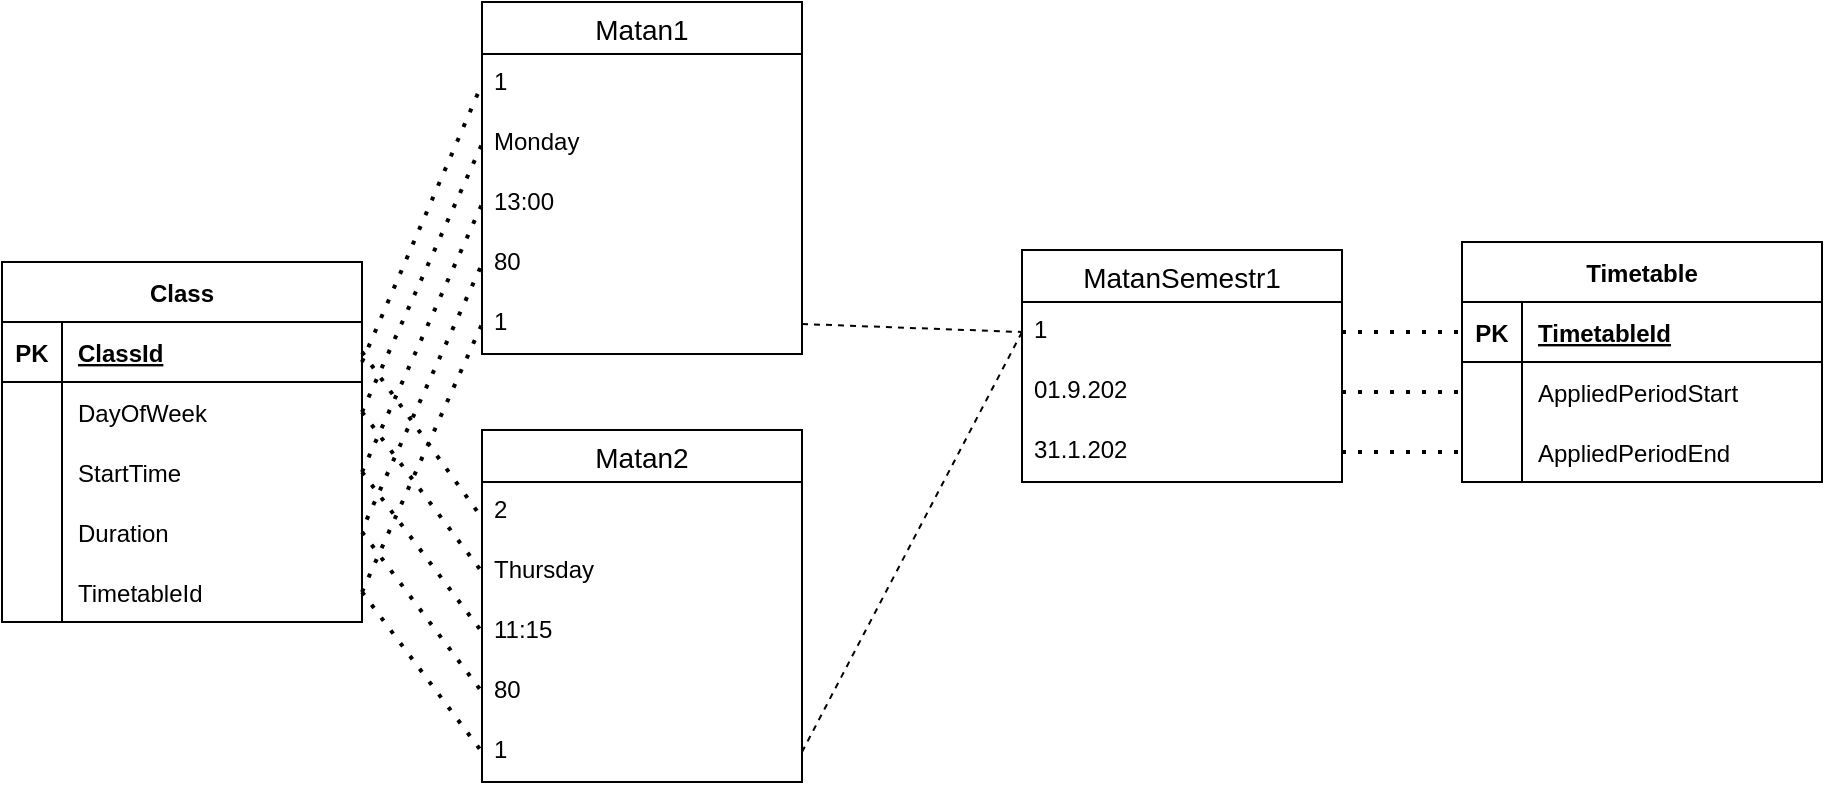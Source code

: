 <mxfile version="20.2.3" type="device"><diagram id="rXan_uKvvzTj6FOnCj-y" name="Page-1"><mxGraphModel dx="1038" dy="745" grid="1" gridSize="10" guides="1" tooltips="1" connect="1" arrows="1" fold="1" page="1" pageScale="1" pageWidth="850" pageHeight="1100" math="0" shadow="0"><root><mxCell id="0"/><mxCell id="1" parent="0"/><mxCell id="pnfSJF2ZbQBRD6fK2FOt-15" value="Matan1" style="swimlane;fontStyle=0;childLayout=stackLayout;horizontal=1;startSize=26;horizontalStack=0;resizeParent=1;resizeParentMax=0;resizeLast=0;collapsible=1;marginBottom=0;align=center;fontSize=14;" vertex="1" parent="1"><mxGeometry x="250" y="160" width="160" height="176" as="geometry"/></mxCell><mxCell id="pnfSJF2ZbQBRD6fK2FOt-16" value="1" style="text;strokeColor=none;fillColor=none;spacingLeft=4;spacingRight=4;overflow=hidden;rotatable=0;points=[[0,0.5],[1,0.5]];portConstraint=eastwest;fontSize=12;" vertex="1" parent="pnfSJF2ZbQBRD6fK2FOt-15"><mxGeometry y="26" width="160" height="30" as="geometry"/></mxCell><mxCell id="pnfSJF2ZbQBRD6fK2FOt-17" value="Monday" style="text;strokeColor=none;fillColor=none;spacingLeft=4;spacingRight=4;overflow=hidden;rotatable=0;points=[[0,0.5],[1,0.5]];portConstraint=eastwest;fontSize=12;" vertex="1" parent="pnfSJF2ZbQBRD6fK2FOt-15"><mxGeometry y="56" width="160" height="30" as="geometry"/></mxCell><mxCell id="pnfSJF2ZbQBRD6fK2FOt-18" value="13:00" style="text;strokeColor=none;fillColor=none;spacingLeft=4;spacingRight=4;overflow=hidden;rotatable=0;points=[[0,0.5],[1,0.5]];portConstraint=eastwest;fontSize=12;" vertex="1" parent="pnfSJF2ZbQBRD6fK2FOt-15"><mxGeometry y="86" width="160" height="30" as="geometry"/></mxCell><mxCell id="pnfSJF2ZbQBRD6fK2FOt-36" value="80" style="text;strokeColor=none;fillColor=none;spacingLeft=4;spacingRight=4;overflow=hidden;rotatable=0;points=[[0,0.5],[1,0.5]];portConstraint=eastwest;fontSize=12;" vertex="1" parent="pnfSJF2ZbQBRD6fK2FOt-15"><mxGeometry y="116" width="160" height="30" as="geometry"/></mxCell><mxCell id="pnfSJF2ZbQBRD6fK2FOt-37" value="1" style="text;strokeColor=none;fillColor=none;spacingLeft=4;spacingRight=4;overflow=hidden;rotatable=0;points=[[0,0.5],[1,0.5]];portConstraint=eastwest;fontSize=12;" vertex="1" parent="pnfSJF2ZbQBRD6fK2FOt-15"><mxGeometry y="146" width="160" height="30" as="geometry"/></mxCell><mxCell id="pnfSJF2ZbQBRD6fK2FOt-19" value="Class" style="shape=table;startSize=30;container=1;collapsible=1;childLayout=tableLayout;fixedRows=1;rowLines=0;fontStyle=1;align=center;resizeLast=1;" vertex="1" parent="1"><mxGeometry x="10" y="290" width="180" height="180" as="geometry"/></mxCell><mxCell id="pnfSJF2ZbQBRD6fK2FOt-20" value="" style="shape=tableRow;horizontal=0;startSize=0;swimlaneHead=0;swimlaneBody=0;fillColor=none;collapsible=0;dropTarget=0;points=[[0,0.5],[1,0.5]];portConstraint=eastwest;top=0;left=0;right=0;bottom=1;" vertex="1" parent="pnfSJF2ZbQBRD6fK2FOt-19"><mxGeometry y="30" width="180" height="30" as="geometry"/></mxCell><mxCell id="pnfSJF2ZbQBRD6fK2FOt-21" value="PK" style="shape=partialRectangle;connectable=0;fillColor=none;top=0;left=0;bottom=0;right=0;fontStyle=1;overflow=hidden;" vertex="1" parent="pnfSJF2ZbQBRD6fK2FOt-20"><mxGeometry width="30" height="30" as="geometry"><mxRectangle width="30" height="30" as="alternateBounds"/></mxGeometry></mxCell><mxCell id="pnfSJF2ZbQBRD6fK2FOt-22" value="ClassId" style="shape=partialRectangle;connectable=0;fillColor=none;top=0;left=0;bottom=0;right=0;align=left;spacingLeft=6;fontStyle=5;overflow=hidden;" vertex="1" parent="pnfSJF2ZbQBRD6fK2FOt-20"><mxGeometry x="30" width="150" height="30" as="geometry"><mxRectangle width="150" height="30" as="alternateBounds"/></mxGeometry></mxCell><mxCell id="pnfSJF2ZbQBRD6fK2FOt-23" value="" style="shape=tableRow;horizontal=0;startSize=0;swimlaneHead=0;swimlaneBody=0;fillColor=none;collapsible=0;dropTarget=0;points=[[0,0.5],[1,0.5]];portConstraint=eastwest;top=0;left=0;right=0;bottom=0;" vertex="1" parent="pnfSJF2ZbQBRD6fK2FOt-19"><mxGeometry y="60" width="180" height="30" as="geometry"/></mxCell><mxCell id="pnfSJF2ZbQBRD6fK2FOt-24" value="" style="shape=partialRectangle;connectable=0;fillColor=none;top=0;left=0;bottom=0;right=0;editable=1;overflow=hidden;" vertex="1" parent="pnfSJF2ZbQBRD6fK2FOt-23"><mxGeometry width="30" height="30" as="geometry"><mxRectangle width="30" height="30" as="alternateBounds"/></mxGeometry></mxCell><mxCell id="pnfSJF2ZbQBRD6fK2FOt-25" value="DayOfWeek" style="shape=partialRectangle;connectable=0;fillColor=none;top=0;left=0;bottom=0;right=0;align=left;spacingLeft=6;overflow=hidden;" vertex="1" parent="pnfSJF2ZbQBRD6fK2FOt-23"><mxGeometry x="30" width="150" height="30" as="geometry"><mxRectangle width="150" height="30" as="alternateBounds"/></mxGeometry></mxCell><mxCell id="pnfSJF2ZbQBRD6fK2FOt-26" value="" style="shape=tableRow;horizontal=0;startSize=0;swimlaneHead=0;swimlaneBody=0;fillColor=none;collapsible=0;dropTarget=0;points=[[0,0.5],[1,0.5]];portConstraint=eastwest;top=0;left=0;right=0;bottom=0;" vertex="1" parent="pnfSJF2ZbQBRD6fK2FOt-19"><mxGeometry y="90" width="180" height="30" as="geometry"/></mxCell><mxCell id="pnfSJF2ZbQBRD6fK2FOt-27" value="" style="shape=partialRectangle;connectable=0;fillColor=none;top=0;left=0;bottom=0;right=0;editable=1;overflow=hidden;" vertex="1" parent="pnfSJF2ZbQBRD6fK2FOt-26"><mxGeometry width="30" height="30" as="geometry"><mxRectangle width="30" height="30" as="alternateBounds"/></mxGeometry></mxCell><mxCell id="pnfSJF2ZbQBRD6fK2FOt-28" value="StartTime" style="shape=partialRectangle;connectable=0;fillColor=none;top=0;left=0;bottom=0;right=0;align=left;spacingLeft=6;overflow=hidden;" vertex="1" parent="pnfSJF2ZbQBRD6fK2FOt-26"><mxGeometry x="30" width="150" height="30" as="geometry"><mxRectangle width="150" height="30" as="alternateBounds"/></mxGeometry></mxCell><mxCell id="pnfSJF2ZbQBRD6fK2FOt-29" value="" style="shape=tableRow;horizontal=0;startSize=0;swimlaneHead=0;swimlaneBody=0;fillColor=none;collapsible=0;dropTarget=0;points=[[0,0.5],[1,0.5]];portConstraint=eastwest;top=0;left=0;right=0;bottom=0;" vertex="1" parent="pnfSJF2ZbQBRD6fK2FOt-19"><mxGeometry y="120" width="180" height="30" as="geometry"/></mxCell><mxCell id="pnfSJF2ZbQBRD6fK2FOt-30" value="" style="shape=partialRectangle;connectable=0;fillColor=none;top=0;left=0;bottom=0;right=0;editable=1;overflow=hidden;" vertex="1" parent="pnfSJF2ZbQBRD6fK2FOt-29"><mxGeometry width="30" height="30" as="geometry"><mxRectangle width="30" height="30" as="alternateBounds"/></mxGeometry></mxCell><mxCell id="pnfSJF2ZbQBRD6fK2FOt-31" value="Duration" style="shape=partialRectangle;connectable=0;fillColor=none;top=0;left=0;bottom=0;right=0;align=left;spacingLeft=6;overflow=hidden;" vertex="1" parent="pnfSJF2ZbQBRD6fK2FOt-29"><mxGeometry x="30" width="150" height="30" as="geometry"><mxRectangle width="150" height="30" as="alternateBounds"/></mxGeometry></mxCell><mxCell id="pnfSJF2ZbQBRD6fK2FOt-32" value="" style="shape=tableRow;horizontal=0;startSize=0;swimlaneHead=0;swimlaneBody=0;fillColor=none;collapsible=0;dropTarget=0;points=[[0,0.5],[1,0.5]];portConstraint=eastwest;top=0;left=0;right=0;bottom=0;" vertex="1" parent="pnfSJF2ZbQBRD6fK2FOt-19"><mxGeometry y="150" width="180" height="30" as="geometry"/></mxCell><mxCell id="pnfSJF2ZbQBRD6fK2FOt-33" value="" style="shape=partialRectangle;connectable=0;fillColor=none;top=0;left=0;bottom=0;right=0;editable=1;overflow=hidden;" vertex="1" parent="pnfSJF2ZbQBRD6fK2FOt-32"><mxGeometry width="30" height="30" as="geometry"><mxRectangle width="30" height="30" as="alternateBounds"/></mxGeometry></mxCell><mxCell id="pnfSJF2ZbQBRD6fK2FOt-34" value="TimetableId" style="shape=partialRectangle;connectable=0;fillColor=none;top=0;left=0;bottom=0;right=0;align=left;spacingLeft=6;overflow=hidden;" vertex="1" parent="pnfSJF2ZbQBRD6fK2FOt-32"><mxGeometry x="30" width="150" height="30" as="geometry"><mxRectangle width="150" height="30" as="alternateBounds"/></mxGeometry></mxCell><mxCell id="pnfSJF2ZbQBRD6fK2FOt-38" value="Matan2" style="swimlane;fontStyle=0;childLayout=stackLayout;horizontal=1;startSize=26;horizontalStack=0;resizeParent=1;resizeParentMax=0;resizeLast=0;collapsible=1;marginBottom=0;align=center;fontSize=14;" vertex="1" parent="1"><mxGeometry x="250" y="374" width="160" height="176" as="geometry"/></mxCell><mxCell id="pnfSJF2ZbQBRD6fK2FOt-39" value="2" style="text;strokeColor=none;fillColor=none;spacingLeft=4;spacingRight=4;overflow=hidden;rotatable=0;points=[[0,0.5],[1,0.5]];portConstraint=eastwest;fontSize=12;" vertex="1" parent="pnfSJF2ZbQBRD6fK2FOt-38"><mxGeometry y="26" width="160" height="30" as="geometry"/></mxCell><mxCell id="pnfSJF2ZbQBRD6fK2FOt-40" value="Thursday" style="text;strokeColor=none;fillColor=none;spacingLeft=4;spacingRight=4;overflow=hidden;rotatable=0;points=[[0,0.5],[1,0.5]];portConstraint=eastwest;fontSize=12;" vertex="1" parent="pnfSJF2ZbQBRD6fK2FOt-38"><mxGeometry y="56" width="160" height="30" as="geometry"/></mxCell><mxCell id="pnfSJF2ZbQBRD6fK2FOt-41" value="11:15" style="text;strokeColor=none;fillColor=none;spacingLeft=4;spacingRight=4;overflow=hidden;rotatable=0;points=[[0,0.5],[1,0.5]];portConstraint=eastwest;fontSize=12;" vertex="1" parent="pnfSJF2ZbQBRD6fK2FOt-38"><mxGeometry y="86" width="160" height="30" as="geometry"/></mxCell><mxCell id="pnfSJF2ZbQBRD6fK2FOt-42" value="80" style="text;strokeColor=none;fillColor=none;spacingLeft=4;spacingRight=4;overflow=hidden;rotatable=0;points=[[0,0.5],[1,0.5]];portConstraint=eastwest;fontSize=12;" vertex="1" parent="pnfSJF2ZbQBRD6fK2FOt-38"><mxGeometry y="116" width="160" height="30" as="geometry"/></mxCell><mxCell id="pnfSJF2ZbQBRD6fK2FOt-43" value="1" style="text;strokeColor=none;fillColor=none;spacingLeft=4;spacingRight=4;overflow=hidden;rotatable=0;points=[[0,0.5],[1,0.5]];portConstraint=eastwest;fontSize=12;" vertex="1" parent="pnfSJF2ZbQBRD6fK2FOt-38"><mxGeometry y="146" width="160" height="30" as="geometry"/></mxCell><mxCell id="pnfSJF2ZbQBRD6fK2FOt-44" value="Timetable" style="shape=table;startSize=30;container=1;collapsible=1;childLayout=tableLayout;fixedRows=1;rowLines=0;fontStyle=1;align=center;resizeLast=1;" vertex="1" parent="1"><mxGeometry x="740" y="280" width="180" height="120" as="geometry"/></mxCell><mxCell id="pnfSJF2ZbQBRD6fK2FOt-45" value="" style="shape=tableRow;horizontal=0;startSize=0;swimlaneHead=0;swimlaneBody=0;fillColor=none;collapsible=0;dropTarget=0;points=[[0,0.5],[1,0.5]];portConstraint=eastwest;top=0;left=0;right=0;bottom=1;" vertex="1" parent="pnfSJF2ZbQBRD6fK2FOt-44"><mxGeometry y="30" width="180" height="30" as="geometry"/></mxCell><mxCell id="pnfSJF2ZbQBRD6fK2FOt-46" value="PK" style="shape=partialRectangle;connectable=0;fillColor=none;top=0;left=0;bottom=0;right=0;fontStyle=1;overflow=hidden;" vertex="1" parent="pnfSJF2ZbQBRD6fK2FOt-45"><mxGeometry width="30" height="30" as="geometry"><mxRectangle width="30" height="30" as="alternateBounds"/></mxGeometry></mxCell><mxCell id="pnfSJF2ZbQBRD6fK2FOt-47" value="TimetableId" style="shape=partialRectangle;connectable=0;fillColor=none;top=0;left=0;bottom=0;right=0;align=left;spacingLeft=6;fontStyle=5;overflow=hidden;" vertex="1" parent="pnfSJF2ZbQBRD6fK2FOt-45"><mxGeometry x="30" width="150" height="30" as="geometry"><mxRectangle width="150" height="30" as="alternateBounds"/></mxGeometry></mxCell><mxCell id="pnfSJF2ZbQBRD6fK2FOt-48" value="" style="shape=tableRow;horizontal=0;startSize=0;swimlaneHead=0;swimlaneBody=0;fillColor=none;collapsible=0;dropTarget=0;points=[[0,0.5],[1,0.5]];portConstraint=eastwest;top=0;left=0;right=0;bottom=0;" vertex="1" parent="pnfSJF2ZbQBRD6fK2FOt-44"><mxGeometry y="60" width="180" height="30" as="geometry"/></mxCell><mxCell id="pnfSJF2ZbQBRD6fK2FOt-49" value="" style="shape=partialRectangle;connectable=0;fillColor=none;top=0;left=0;bottom=0;right=0;editable=1;overflow=hidden;" vertex="1" parent="pnfSJF2ZbQBRD6fK2FOt-48"><mxGeometry width="30" height="30" as="geometry"><mxRectangle width="30" height="30" as="alternateBounds"/></mxGeometry></mxCell><mxCell id="pnfSJF2ZbQBRD6fK2FOt-50" value="AppliedPeriodStart" style="shape=partialRectangle;connectable=0;fillColor=none;top=0;left=0;bottom=0;right=0;align=left;spacingLeft=6;overflow=hidden;" vertex="1" parent="pnfSJF2ZbQBRD6fK2FOt-48"><mxGeometry x="30" width="150" height="30" as="geometry"><mxRectangle width="150" height="30" as="alternateBounds"/></mxGeometry></mxCell><mxCell id="pnfSJF2ZbQBRD6fK2FOt-51" value="" style="shape=tableRow;horizontal=0;startSize=0;swimlaneHead=0;swimlaneBody=0;fillColor=none;collapsible=0;dropTarget=0;points=[[0,0.5],[1,0.5]];portConstraint=eastwest;top=0;left=0;right=0;bottom=0;" vertex="1" parent="pnfSJF2ZbQBRD6fK2FOt-44"><mxGeometry y="90" width="180" height="30" as="geometry"/></mxCell><mxCell id="pnfSJF2ZbQBRD6fK2FOt-52" value="" style="shape=partialRectangle;connectable=0;fillColor=none;top=0;left=0;bottom=0;right=0;editable=1;overflow=hidden;" vertex="1" parent="pnfSJF2ZbQBRD6fK2FOt-51"><mxGeometry width="30" height="30" as="geometry"><mxRectangle width="30" height="30" as="alternateBounds"/></mxGeometry></mxCell><mxCell id="pnfSJF2ZbQBRD6fK2FOt-53" value="AppliedPeriodEnd" style="shape=partialRectangle;connectable=0;fillColor=none;top=0;left=0;bottom=0;right=0;align=left;spacingLeft=6;overflow=hidden;" vertex="1" parent="pnfSJF2ZbQBRD6fK2FOt-51"><mxGeometry x="30" width="150" height="30" as="geometry"><mxRectangle width="150" height="30" as="alternateBounds"/></mxGeometry></mxCell><mxCell id="pnfSJF2ZbQBRD6fK2FOt-54" value="MatanSemestr1" style="swimlane;fontStyle=0;childLayout=stackLayout;horizontal=1;startSize=26;horizontalStack=0;resizeParent=1;resizeParentMax=0;resizeLast=0;collapsible=1;marginBottom=0;align=center;fontSize=14;" vertex="1" parent="1"><mxGeometry x="520" y="284" width="160" height="116" as="geometry"/></mxCell><mxCell id="pnfSJF2ZbQBRD6fK2FOt-55" value="1" style="text;strokeColor=none;fillColor=none;spacingLeft=4;spacingRight=4;overflow=hidden;rotatable=0;points=[[0,0.5],[1,0.5]];portConstraint=eastwest;fontSize=12;" vertex="1" parent="pnfSJF2ZbQBRD6fK2FOt-54"><mxGeometry y="26" width="160" height="30" as="geometry"/></mxCell><mxCell id="pnfSJF2ZbQBRD6fK2FOt-56" value="01.9.202" style="text;strokeColor=none;fillColor=none;spacingLeft=4;spacingRight=4;overflow=hidden;rotatable=0;points=[[0,0.5],[1,0.5]];portConstraint=eastwest;fontSize=12;" vertex="1" parent="pnfSJF2ZbQBRD6fK2FOt-54"><mxGeometry y="56" width="160" height="30" as="geometry"/></mxCell><mxCell id="pnfSJF2ZbQBRD6fK2FOt-57" value="31.1.202" style="text;strokeColor=none;fillColor=none;spacingLeft=4;spacingRight=4;overflow=hidden;rotatable=0;points=[[0,0.5],[1,0.5]];portConstraint=eastwest;fontSize=12;" vertex="1" parent="pnfSJF2ZbQBRD6fK2FOt-54"><mxGeometry y="86" width="160" height="30" as="geometry"/></mxCell><mxCell id="pnfSJF2ZbQBRD6fK2FOt-58" value="" style="endArrow=none;dashed=1;html=1;dashPattern=1 3;strokeWidth=2;rounded=0;exitX=1;exitY=0.5;exitDx=0;exitDy=0;entryX=0;entryY=0.5;entryDx=0;entryDy=0;" edge="1" parent="1" source="pnfSJF2ZbQBRD6fK2FOt-23" target="pnfSJF2ZbQBRD6fK2FOt-17"><mxGeometry width="50" height="50" relative="1" as="geometry"><mxPoint x="390" y="410" as="sourcePoint"/><mxPoint x="440" y="360" as="targetPoint"/></mxGeometry></mxCell><mxCell id="pnfSJF2ZbQBRD6fK2FOt-60" value="" style="endArrow=none;dashed=1;html=1;dashPattern=1 3;strokeWidth=2;rounded=0;exitX=1;exitY=0.5;exitDx=0;exitDy=0;entryX=0;entryY=0.5;entryDx=0;entryDy=0;" edge="1" parent="1" source="pnfSJF2ZbQBRD6fK2FOt-26" target="pnfSJF2ZbQBRD6fK2FOt-18"><mxGeometry width="50" height="50" relative="1" as="geometry"><mxPoint x="170" y="550" as="sourcePoint"/><mxPoint x="220" y="500" as="targetPoint"/></mxGeometry></mxCell><mxCell id="pnfSJF2ZbQBRD6fK2FOt-61" value="" style="endArrow=none;dashed=1;html=1;dashPattern=1 3;strokeWidth=2;rounded=0;exitX=1.013;exitY=0.293;exitDx=0;exitDy=0;exitPerimeter=0;entryX=0;entryY=0.5;entryDx=0;entryDy=0;" edge="1" parent="1" source="pnfSJF2ZbQBRD6fK2FOt-29" target="pnfSJF2ZbQBRD6fK2FOt-36"><mxGeometry width="50" height="50" relative="1" as="geometry"><mxPoint x="390" y="410" as="sourcePoint"/><mxPoint x="440" y="360" as="targetPoint"/></mxGeometry></mxCell><mxCell id="pnfSJF2ZbQBRD6fK2FOt-62" value="" style="endArrow=none;dashed=1;html=1;dashPattern=1 3;strokeWidth=2;rounded=0;exitX=1;exitY=0.5;exitDx=0;exitDy=0;entryX=0;entryY=0.5;entryDx=0;entryDy=0;" edge="1" parent="1" source="pnfSJF2ZbQBRD6fK2FOt-32" target="pnfSJF2ZbQBRD6fK2FOt-37"><mxGeometry width="50" height="50" relative="1" as="geometry"><mxPoint x="390" y="410" as="sourcePoint"/><mxPoint x="440" y="360" as="targetPoint"/></mxGeometry></mxCell><mxCell id="pnfSJF2ZbQBRD6fK2FOt-63" value="" style="endArrow=none;dashed=1;html=1;dashPattern=1 3;strokeWidth=2;rounded=0;exitX=1;exitY=0.5;exitDx=0;exitDy=0;entryX=0;entryY=0.5;entryDx=0;entryDy=0;" edge="1" parent="1" source="pnfSJF2ZbQBRD6fK2FOt-32" target="pnfSJF2ZbQBRD6fK2FOt-43"><mxGeometry width="50" height="50" relative="1" as="geometry"><mxPoint x="390" y="410" as="sourcePoint"/><mxPoint x="440" y="360" as="targetPoint"/></mxGeometry></mxCell><mxCell id="pnfSJF2ZbQBRD6fK2FOt-64" value="" style="endArrow=none;dashed=1;html=1;dashPattern=1 3;strokeWidth=2;rounded=0;exitX=1;exitY=0.5;exitDx=0;exitDy=0;entryX=0;entryY=0.5;entryDx=0;entryDy=0;" edge="1" parent="1" source="pnfSJF2ZbQBRD6fK2FOt-29" target="pnfSJF2ZbQBRD6fK2FOt-42"><mxGeometry width="50" height="50" relative="1" as="geometry"><mxPoint x="390" y="410" as="sourcePoint"/><mxPoint x="440" y="360" as="targetPoint"/></mxGeometry></mxCell><mxCell id="pnfSJF2ZbQBRD6fK2FOt-65" value="" style="endArrow=none;dashed=1;html=1;dashPattern=1 3;strokeWidth=2;rounded=0;entryX=0;entryY=0.5;entryDx=0;entryDy=0;exitX=1;exitY=0.5;exitDx=0;exitDy=0;" edge="1" parent="1" source="pnfSJF2ZbQBRD6fK2FOt-26" target="pnfSJF2ZbQBRD6fK2FOt-41"><mxGeometry width="50" height="50" relative="1" as="geometry"><mxPoint x="210" y="390" as="sourcePoint"/><mxPoint x="440" y="360" as="targetPoint"/></mxGeometry></mxCell><mxCell id="pnfSJF2ZbQBRD6fK2FOt-66" value="" style="endArrow=none;dashed=1;html=1;dashPattern=1 3;strokeWidth=2;rounded=0;exitX=1;exitY=0.5;exitDx=0;exitDy=0;entryX=0;entryY=0.5;entryDx=0;entryDy=0;" edge="1" parent="1" source="pnfSJF2ZbQBRD6fK2FOt-23" target="pnfSJF2ZbQBRD6fK2FOt-40"><mxGeometry width="50" height="50" relative="1" as="geometry"><mxPoint x="390" y="410" as="sourcePoint"/><mxPoint x="440" y="360" as="targetPoint"/></mxGeometry></mxCell><mxCell id="pnfSJF2ZbQBRD6fK2FOt-67" value="" style="endArrow=none;dashed=1;html=1;dashPattern=1 3;strokeWidth=2;rounded=0;exitX=1;exitY=0.5;exitDx=0;exitDy=0;entryX=0;entryY=0.25;entryDx=0;entryDy=0;" edge="1" parent="1" source="pnfSJF2ZbQBRD6fK2FOt-20" target="pnfSJF2ZbQBRD6fK2FOt-38"><mxGeometry width="50" height="50" relative="1" as="geometry"><mxPoint x="390" y="410" as="sourcePoint"/><mxPoint x="440" y="360" as="targetPoint"/></mxGeometry></mxCell><mxCell id="pnfSJF2ZbQBRD6fK2FOt-68" value="" style="endArrow=none;dashed=1;html=1;dashPattern=1 3;strokeWidth=2;rounded=0;entryX=0;entryY=0.5;entryDx=0;entryDy=0;" edge="1" parent="1" target="pnfSJF2ZbQBRD6fK2FOt-16"><mxGeometry width="50" height="50" relative="1" as="geometry"><mxPoint x="190" y="340" as="sourcePoint"/><mxPoint x="440" y="360" as="targetPoint"/></mxGeometry></mxCell><mxCell id="pnfSJF2ZbQBRD6fK2FOt-69" value="" style="endArrow=none;dashed=1;html=1;rounded=0;entryX=0;entryY=0.5;entryDx=0;entryDy=0;exitX=1;exitY=0.5;exitDx=0;exitDy=0;" edge="1" parent="1" source="pnfSJF2ZbQBRD6fK2FOt-37" target="pnfSJF2ZbQBRD6fK2FOt-55"><mxGeometry width="50" height="50" relative="1" as="geometry"><mxPoint x="390" y="410" as="sourcePoint"/><mxPoint x="440" y="360" as="targetPoint"/></mxGeometry></mxCell><mxCell id="pnfSJF2ZbQBRD6fK2FOt-70" value="" style="endArrow=none;dashed=1;html=1;rounded=0;entryX=0;entryY=0.5;entryDx=0;entryDy=0;exitX=1;exitY=0.5;exitDx=0;exitDy=0;" edge="1" parent="1" source="pnfSJF2ZbQBRD6fK2FOt-43" target="pnfSJF2ZbQBRD6fK2FOt-55"><mxGeometry width="50" height="50" relative="1" as="geometry"><mxPoint x="410" y="540" as="sourcePoint"/><mxPoint x="520" y="330" as="targetPoint"/></mxGeometry></mxCell><mxCell id="pnfSJF2ZbQBRD6fK2FOt-72" value="" style="endArrow=none;dashed=1;html=1;dashPattern=1 3;strokeWidth=2;rounded=0;entryX=0;entryY=0.5;entryDx=0;entryDy=0;exitX=1;exitY=0.5;exitDx=0;exitDy=0;" edge="1" parent="1" source="pnfSJF2ZbQBRD6fK2FOt-55" target="pnfSJF2ZbQBRD6fK2FOt-45"><mxGeometry width="50" height="50" relative="1" as="geometry"><mxPoint x="670" y="520" as="sourcePoint"/><mxPoint x="720" y="470" as="targetPoint"/></mxGeometry></mxCell><mxCell id="pnfSJF2ZbQBRD6fK2FOt-75" value="" style="endArrow=none;dashed=1;html=1;dashPattern=1 3;strokeWidth=2;rounded=0;entryX=0;entryY=0.5;entryDx=0;entryDy=0;exitX=1;exitY=0.5;exitDx=0;exitDy=0;" edge="1" parent="1" source="pnfSJF2ZbQBRD6fK2FOt-56" target="pnfSJF2ZbQBRD6fK2FOt-48"><mxGeometry width="50" height="50" relative="1" as="geometry"><mxPoint x="390" y="410" as="sourcePoint"/><mxPoint x="440" y="360" as="targetPoint"/></mxGeometry></mxCell><mxCell id="pnfSJF2ZbQBRD6fK2FOt-76" value="" style="endArrow=none;dashed=1;html=1;dashPattern=1 3;strokeWidth=2;rounded=0;entryX=0;entryY=0.5;entryDx=0;entryDy=0;exitX=1;exitY=0.5;exitDx=0;exitDy=0;" edge="1" parent="1" source="pnfSJF2ZbQBRD6fK2FOt-57" target="pnfSJF2ZbQBRD6fK2FOt-51"><mxGeometry width="50" height="50" relative="1" as="geometry"><mxPoint x="680" y="385" as="sourcePoint"/><mxPoint x="440" y="360" as="targetPoint"/></mxGeometry></mxCell></root></mxGraphModel></diagram></mxfile>
